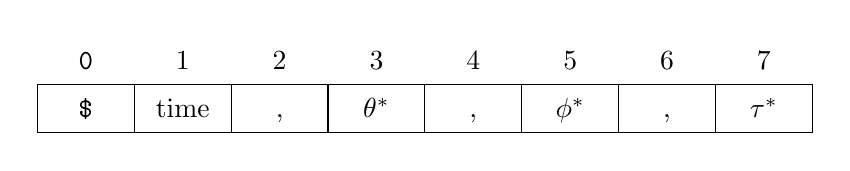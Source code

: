 	\begin{tikzpicture}[cell/.style={rectangle,draw=black},
	space/.style={minimum height=1.5em,matrix of nodes,row sep=-\pgflinewidth,column sep=-\pgflinewidth,column 1/.style={font=\ttfamily}},text depth=0.5ex,text height=2ex,nodes in empty cells]
	

	
	\matrix (first)[space, row 2/.style={minimum width=3em,nodes={cell,minimum width=3.5em}},row 3/.style={nodes={cell,minimum width=2em}}]
	{
		0   & 1  & 2 & 3 & 4 & 5& 6& 7  \\   
		\$  & time  & , & $\theta^{*}$ &,& $\phi^{*}$ &,& $\tau^{*}$ \\};
	
	
	
	
	\end{tikzpicture}